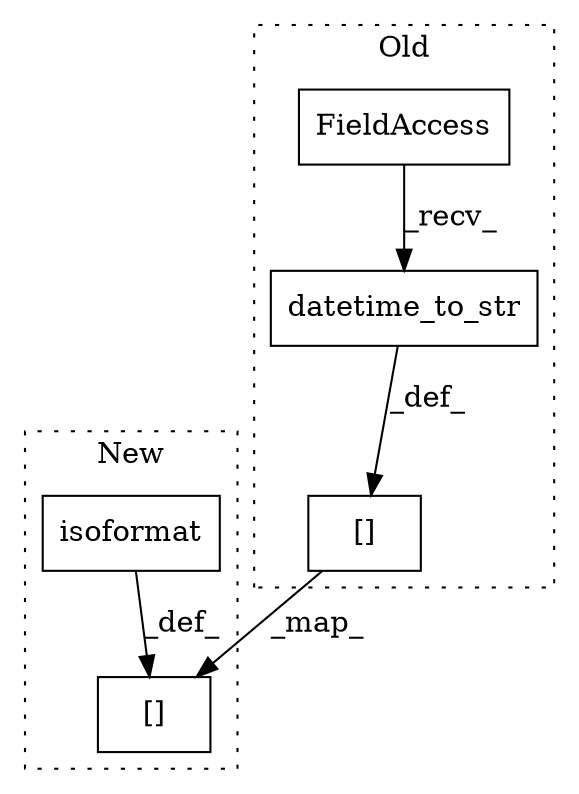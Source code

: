 digraph G {
subgraph cluster0 {
1 [label="datetime_to_str" a="32" s="2515,2539" l="16,1" shape="box"];
4 [label="[]" a="2" s="2467,2491" l="5,1" shape="box"];
5 [label="FieldAccess" a="22" s="2493" l="13" shape="box"];
label = "Old";
style="dotted";
}
subgraph cluster1 {
2 [label="isoformat" a="32" s="2502" l="11" shape="box"];
3 [label="[]" a="2" s="2467,2491" l="5,1" shape="box"];
label = "New";
style="dotted";
}
1 -> 4 [label="_def_"];
2 -> 3 [label="_def_"];
4 -> 3 [label="_map_"];
5 -> 1 [label="_recv_"];
}